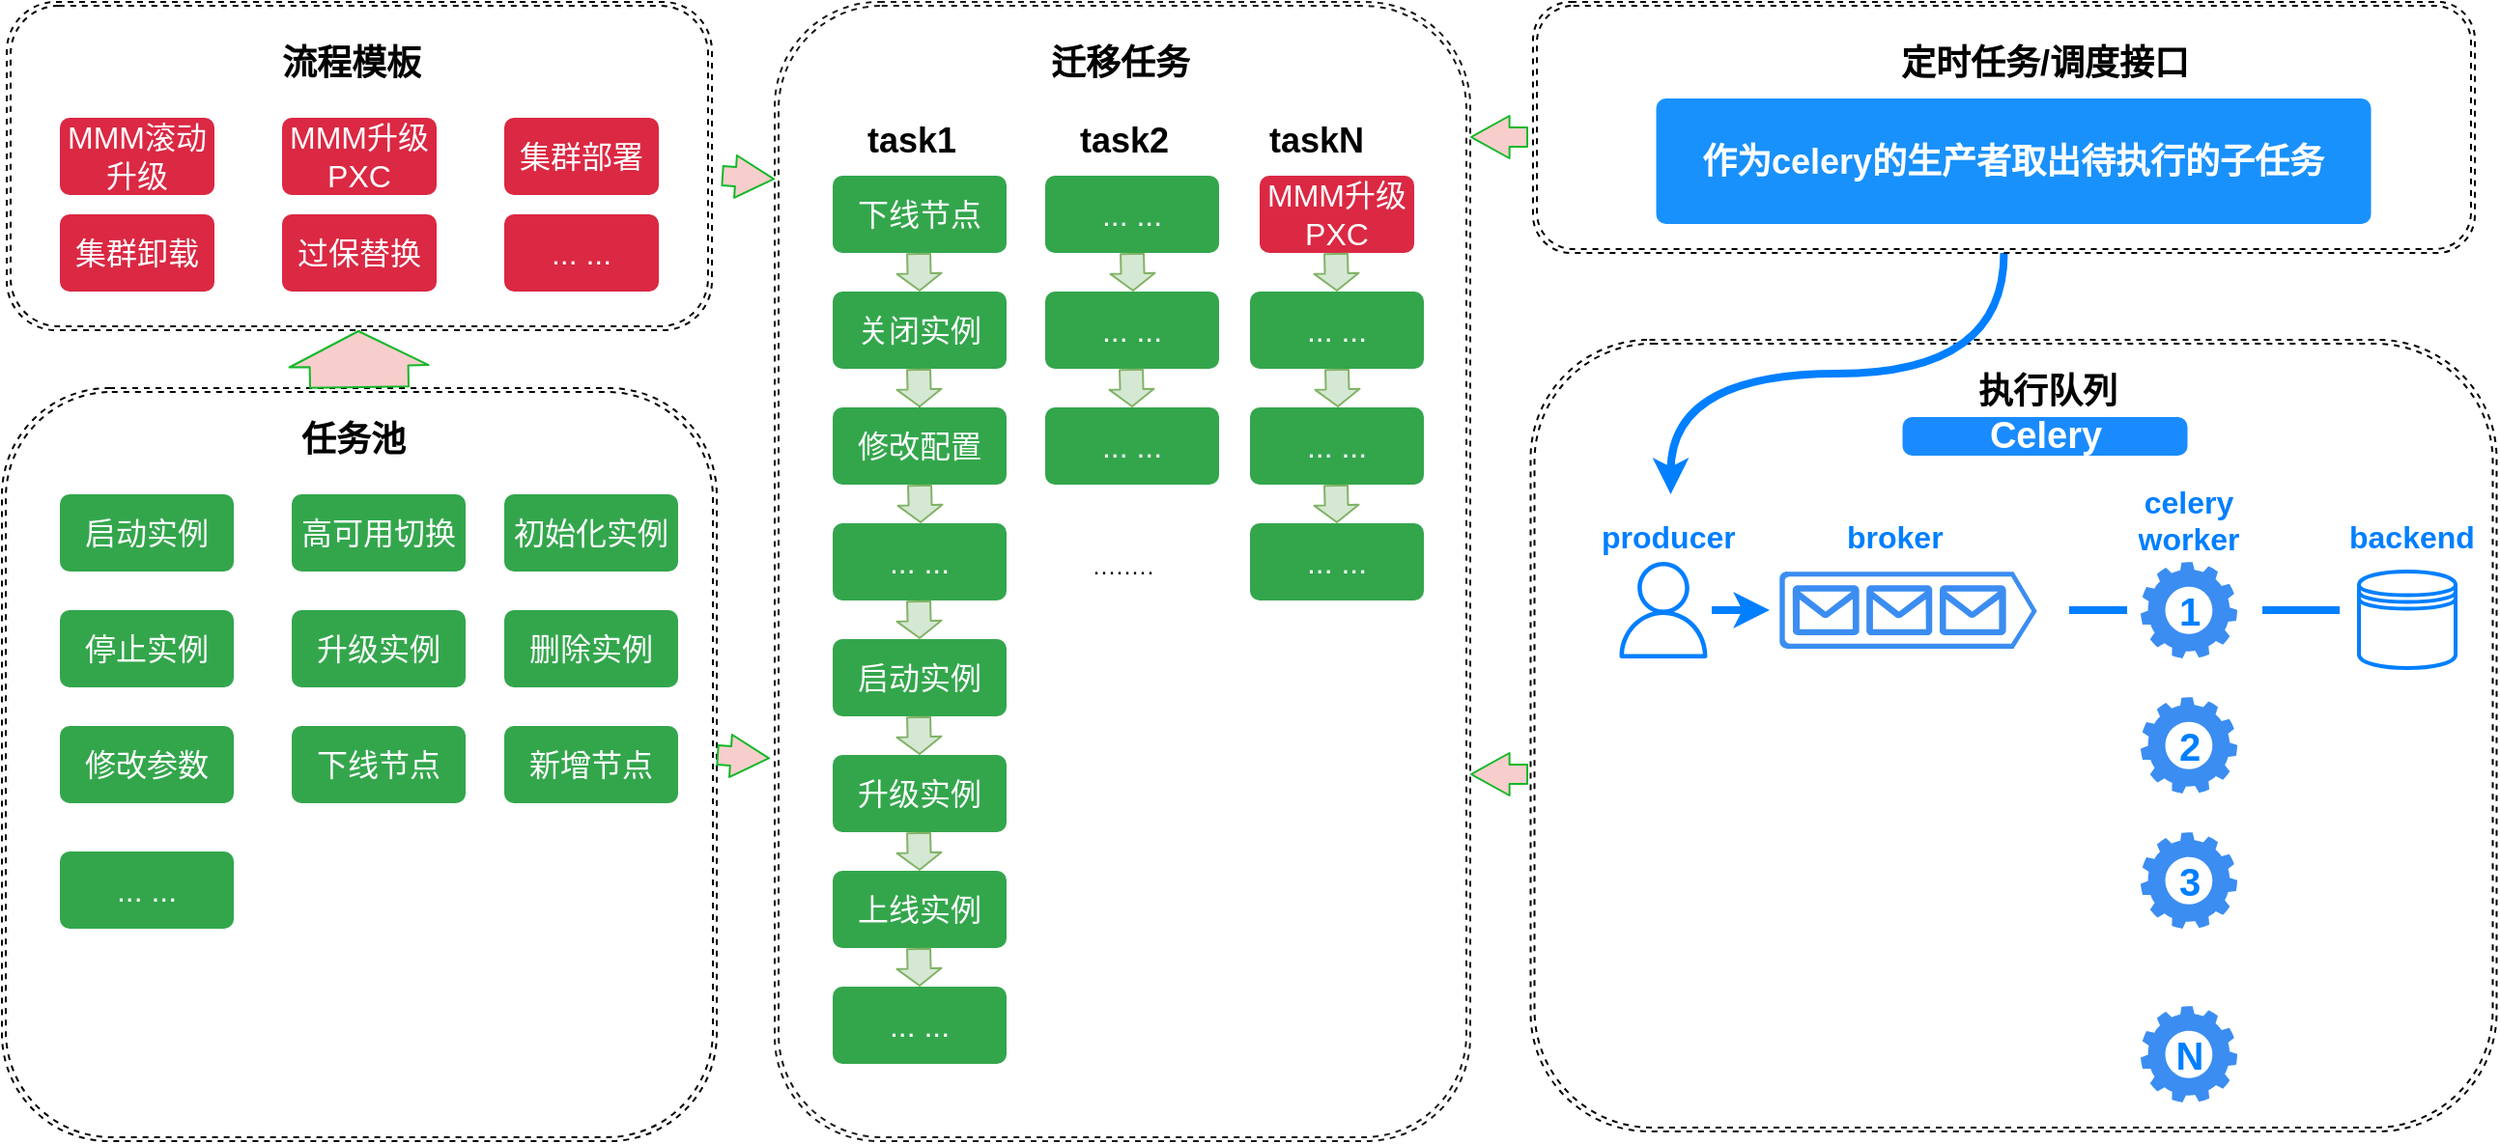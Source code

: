 <mxfile version="13.8.6" type="github">
  <diagram id="C5RBs43oDa-KdzZeNtuy" name="Page-1">
    <mxGraphModel dx="2521" dy="989" grid="1" gridSize="10" guides="1" tooltips="1" connect="1" arrows="1" fold="1" page="1" pageScale="1" pageWidth="827" pageHeight="1169" math="0" shadow="0">
      <root>
        <mxCell id="WIyWlLk6GJQsqaUBKTNV-0" />
        <mxCell id="WIyWlLk6GJQsqaUBKTNV-1" parent="WIyWlLk6GJQsqaUBKTNV-0" />
        <mxCell id="GmQBzEkVq1WQQFQzBYw1-115" value="" style="shape=ext;double=1;rounded=1;whiteSpace=wrap;html=1;dashed=1;" parent="WIyWlLk6GJQsqaUBKTNV-1" vertex="1">
          <mxGeometry x="521.25" y="175" width="500" height="410" as="geometry" />
        </mxCell>
        <mxCell id="GmQBzEkVq1WQQFQzBYw1-69" value="········" style="shape=ext;double=1;rounded=1;html=1;dashed=1;strokeWidth=1;gradientColor=#FFFFFF;opacity=90;labelBackgroundColor=none;labelBorderColor=none;" parent="WIyWlLk6GJQsqaUBKTNV-1" vertex="1">
          <mxGeometry x="130" width="360" height="590" as="geometry" />
        </mxCell>
        <mxCell id="GmQBzEkVq1WQQFQzBYw1-108" value="" style="edgeStyle=orthogonalEdgeStyle;rounded=1;orthogonalLoop=1;jettySize=auto;html=1;strokeColor=#11B827;" parent="WIyWlLk6GJQsqaUBKTNV-1" source="GmQBzEkVq1WQQFQzBYw1-6" target="GmQBzEkVq1WQQFQzBYw1-91" edge="1">
          <mxGeometry relative="1" as="geometry" />
        </mxCell>
        <mxCell id="GmQBzEkVq1WQQFQzBYw1-109" value="" style="edgeStyle=orthogonalEdgeStyle;rounded=1;orthogonalLoop=1;jettySize=auto;html=1;strokeColor=#11B827;" parent="WIyWlLk6GJQsqaUBKTNV-1" source="GmQBzEkVq1WQQFQzBYw1-6" target="GmQBzEkVq1WQQFQzBYw1-91" edge="1">
          <mxGeometry relative="1" as="geometry" />
        </mxCell>
        <mxCell id="GmQBzEkVq1WQQFQzBYw1-6" value="" style="shape=ext;double=1;rounded=1;whiteSpace=wrap;html=1;dashed=1;" parent="WIyWlLk6GJQsqaUBKTNV-1" vertex="1">
          <mxGeometry x="-270" y="200" width="370" height="390" as="geometry" />
        </mxCell>
        <mxCell id="GmQBzEkVq1WQQFQzBYw1-5" value="&lt;h1&gt;&lt;span&gt;&lt;font style=&quot;font-size: 18px&quot;&gt;任务池&lt;/font&gt;&lt;/span&gt;&lt;br&gt;&lt;/h1&gt;" style="text;html=1;strokeColor=none;fillColor=none;spacing=5;spacingTop=-20;whiteSpace=wrap;overflow=hidden;rounded=0;" parent="WIyWlLk6GJQsqaUBKTNV-1" vertex="1">
          <mxGeometry x="-120" y="205" width="70" height="40" as="geometry" />
        </mxCell>
        <mxCell id="GmQBzEkVq1WQQFQzBYw1-9" value="启动实例" style="html=1;shadow=0;dashed=0;shape=mxgraph.bootstrap.rrect;rSize=5;strokeColor=none;strokeWidth=1;fillColor=#33A64C;fontColor=#FFFFFF;whiteSpace=wrap;align=center;verticalAlign=middle;spacingLeft=0;fontStyle=0;fontSize=16;spacing=5;" parent="WIyWlLk6GJQsqaUBKTNV-1" vertex="1">
          <mxGeometry x="-240" y="255" width="90" height="40" as="geometry" />
        </mxCell>
        <mxCell id="GmQBzEkVq1WQQFQzBYw1-10" value="停止实例" style="html=1;shadow=0;dashed=0;shape=mxgraph.bootstrap.rrect;rSize=5;strokeColor=none;strokeWidth=1;fillColor=#33A64C;fontColor=#FFFFFF;whiteSpace=wrap;align=center;verticalAlign=middle;spacingLeft=0;fontStyle=0;fontSize=16;spacing=5;" parent="WIyWlLk6GJQsqaUBKTNV-1" vertex="1">
          <mxGeometry x="-240" y="315" width="90" height="40" as="geometry" />
        </mxCell>
        <mxCell id="GmQBzEkVq1WQQFQzBYw1-11" value="修改参数" style="html=1;shadow=0;dashed=0;shape=mxgraph.bootstrap.rrect;rSize=5;strokeColor=none;strokeWidth=1;fillColor=#33A64C;fontColor=#FFFFFF;whiteSpace=wrap;align=center;verticalAlign=middle;spacingLeft=0;fontStyle=0;fontSize=16;spacing=5;" parent="WIyWlLk6GJQsqaUBKTNV-1" vertex="1">
          <mxGeometry x="-240" y="375" width="90" height="40" as="geometry" />
        </mxCell>
        <mxCell id="GmQBzEkVq1WQQFQzBYw1-12" value="高可用切换" style="html=1;shadow=0;dashed=0;shape=mxgraph.bootstrap.rrect;rSize=5;strokeColor=none;strokeWidth=1;fillColor=#33A64C;fontColor=#FFFFFF;whiteSpace=wrap;align=center;verticalAlign=middle;spacingLeft=0;fontStyle=0;fontSize=16;spacing=5;" parent="WIyWlLk6GJQsqaUBKTNV-1" vertex="1">
          <mxGeometry x="-120" y="255" width="90" height="40" as="geometry" />
        </mxCell>
        <mxCell id="GmQBzEkVq1WQQFQzBYw1-13" value="升级实例" style="html=1;shadow=0;dashed=0;shape=mxgraph.bootstrap.rrect;rSize=5;strokeColor=none;strokeWidth=1;fillColor=#33A64C;fontColor=#FFFFFF;whiteSpace=wrap;align=center;verticalAlign=middle;spacingLeft=0;fontStyle=0;fontSize=16;spacing=5;" parent="WIyWlLk6GJQsqaUBKTNV-1" vertex="1">
          <mxGeometry x="-120" y="315" width="90" height="40" as="geometry" />
        </mxCell>
        <mxCell id="GmQBzEkVq1WQQFQzBYw1-14" value="下线节点" style="html=1;shadow=0;dashed=0;shape=mxgraph.bootstrap.rrect;rSize=5;strokeColor=none;strokeWidth=1;fillColor=#33A64C;fontColor=#FFFFFF;whiteSpace=wrap;align=center;verticalAlign=middle;spacingLeft=0;fontStyle=0;fontSize=16;spacing=5;" parent="WIyWlLk6GJQsqaUBKTNV-1" vertex="1">
          <mxGeometry x="-120" y="375" width="90" height="40" as="geometry" />
        </mxCell>
        <mxCell id="GmQBzEkVq1WQQFQzBYw1-15" value="初始化实例" style="html=1;shadow=0;dashed=0;shape=mxgraph.bootstrap.rrect;rSize=5;strokeColor=none;strokeWidth=1;fillColor=#33A64C;fontColor=#FFFFFF;whiteSpace=wrap;align=center;verticalAlign=middle;spacingLeft=0;fontStyle=0;fontSize=16;spacing=5;" parent="WIyWlLk6GJQsqaUBKTNV-1" vertex="1">
          <mxGeometry x="-10" y="255" width="90" height="40" as="geometry" />
        </mxCell>
        <mxCell id="GmQBzEkVq1WQQFQzBYw1-16" value="删除实例" style="html=1;shadow=0;dashed=0;shape=mxgraph.bootstrap.rrect;rSize=5;strokeColor=none;strokeWidth=1;fillColor=#33A64C;fontColor=#FFFFFF;whiteSpace=wrap;align=center;verticalAlign=middle;spacingLeft=0;fontStyle=0;fontSize=16;spacing=5;" parent="WIyWlLk6GJQsqaUBKTNV-1" vertex="1">
          <mxGeometry x="-10" y="315" width="90" height="40" as="geometry" />
        </mxCell>
        <mxCell id="GmQBzEkVq1WQQFQzBYw1-17" value="新增节点" style="html=1;shadow=0;dashed=0;shape=mxgraph.bootstrap.rrect;rSize=5;strokeColor=none;strokeWidth=1;fillColor=#33A64C;fontColor=#FFFFFF;whiteSpace=wrap;align=center;verticalAlign=middle;spacingLeft=0;fontStyle=0;fontSize=16;spacing=5;" parent="WIyWlLk6GJQsqaUBKTNV-1" vertex="1">
          <mxGeometry x="-10" y="375" width="90" height="40" as="geometry" />
        </mxCell>
        <mxCell id="GmQBzEkVq1WQQFQzBYw1-32" value="&lt;h1&gt;&lt;span style=&quot;font-size: 18px&quot;&gt;迁移任务&lt;/span&gt;&lt;/h1&gt;" style="text;html=1;strokeColor=none;fillColor=none;spacing=5;spacingTop=-20;whiteSpace=wrap;overflow=hidden;rounded=0;" parent="WIyWlLk6GJQsqaUBKTNV-1" vertex="1">
          <mxGeometry x="267.5" y="10" width="85" height="40" as="geometry" />
        </mxCell>
        <mxCell id="GmQBzEkVq1WQQFQzBYw1-51" value="下线节点" style="html=1;shadow=0;dashed=0;shape=mxgraph.bootstrap.rrect;rSize=5;strokeColor=none;strokeWidth=1;fillColor=#33A64C;fontColor=#FFFFFF;whiteSpace=wrap;align=center;verticalAlign=middle;spacingLeft=0;fontStyle=0;fontSize=16;spacing=5;" parent="WIyWlLk6GJQsqaUBKTNV-1" vertex="1">
          <mxGeometry x="160" y="90" width="90" height="40" as="geometry" />
        </mxCell>
        <mxCell id="GmQBzEkVq1WQQFQzBYw1-53" value="关闭实例" style="html=1;shadow=0;dashed=0;shape=mxgraph.bootstrap.rrect;rSize=5;strokeColor=none;strokeWidth=1;fillColor=#33A64C;fontColor=#FFFFFF;whiteSpace=wrap;align=center;verticalAlign=middle;spacingLeft=0;fontStyle=0;fontSize=16;spacing=5;" parent="WIyWlLk6GJQsqaUBKTNV-1" vertex="1">
          <mxGeometry x="160" y="150" width="90" height="40" as="geometry" />
        </mxCell>
        <mxCell id="GmQBzEkVq1WQQFQzBYw1-54" value="上线实例" style="html=1;shadow=0;dashed=0;shape=mxgraph.bootstrap.rrect;rSize=5;strokeColor=none;strokeWidth=1;fillColor=#33A64C;fontColor=#FFFFFF;whiteSpace=wrap;align=center;verticalAlign=middle;spacingLeft=0;fontStyle=0;fontSize=16;spacing=5;" parent="WIyWlLk6GJQsqaUBKTNV-1" vertex="1">
          <mxGeometry x="160" y="450" width="90" height="40" as="geometry" />
        </mxCell>
        <mxCell id="GmQBzEkVq1WQQFQzBYw1-55" value="启动实例" style="html=1;shadow=0;dashed=0;shape=mxgraph.bootstrap.rrect;rSize=5;strokeColor=none;strokeWidth=1;fillColor=#33A64C;fontColor=#FFFFFF;whiteSpace=wrap;align=center;verticalAlign=middle;spacingLeft=0;fontStyle=0;fontSize=16;spacing=5;" parent="WIyWlLk6GJQsqaUBKTNV-1" vertex="1">
          <mxGeometry x="160" y="330" width="90" height="40" as="geometry" />
        </mxCell>
        <mxCell id="GmQBzEkVq1WQQFQzBYw1-67" value="" style="edgeStyle=orthogonalEdgeStyle;rounded=0;orthogonalLoop=1;jettySize=auto;html=1;" parent="WIyWlLk6GJQsqaUBKTNV-1" source="GmQBzEkVq1WQQFQzBYw1-56" target="GmQBzEkVq1WQQFQzBYw1-53" edge="1">
          <mxGeometry relative="1" as="geometry" />
        </mxCell>
        <mxCell id="GmQBzEkVq1WQQFQzBYw1-56" value="修改配置" style="html=1;shadow=0;dashed=0;shape=mxgraph.bootstrap.rrect;rSize=5;strokeColor=none;strokeWidth=1;fillColor=#33A64C;fontColor=#FFFFFF;whiteSpace=wrap;align=center;verticalAlign=middle;spacingLeft=0;fontStyle=0;fontSize=16;spacing=5;" parent="WIyWlLk6GJQsqaUBKTNV-1" vertex="1">
          <mxGeometry x="160" y="210" width="90" height="40" as="geometry" />
        </mxCell>
        <mxCell id="GmQBzEkVq1WQQFQzBYw1-57" value="... ..." style="html=1;shadow=0;dashed=0;shape=mxgraph.bootstrap.rrect;rSize=5;strokeColor=none;strokeWidth=1;fillColor=#33A64C;fontColor=#FFFFFF;whiteSpace=wrap;align=center;verticalAlign=middle;spacingLeft=0;fontStyle=0;fontSize=16;spacing=5;" parent="WIyWlLk6GJQsqaUBKTNV-1" vertex="1">
          <mxGeometry x="160" y="270" width="90" height="40" as="geometry" />
        </mxCell>
        <mxCell id="GmQBzEkVq1WQQFQzBYw1-58" value="升级实例" style="html=1;shadow=0;dashed=0;shape=mxgraph.bootstrap.rrect;rSize=5;strokeColor=none;strokeWidth=1;fillColor=#33A64C;fontColor=#FFFFFF;whiteSpace=wrap;align=center;verticalAlign=middle;spacingLeft=0;fontStyle=0;fontSize=16;spacing=5;" parent="WIyWlLk6GJQsqaUBKTNV-1" vertex="1">
          <mxGeometry x="160" y="390" width="90" height="40" as="geometry" />
        </mxCell>
        <mxCell id="GmQBzEkVq1WQQFQzBYw1-59" value="" style="shape=flexArrow;endArrow=classic;html=1;fillColor=#d5e8d4;strokeColor=#82b366;width=12;endSize=2.62;endWidth=10;" parent="WIyWlLk6GJQsqaUBKTNV-1" edge="1">
          <mxGeometry width="50" height="50" relative="1" as="geometry">
            <mxPoint x="204.5" y="130" as="sourcePoint" />
            <mxPoint x="205" y="150" as="targetPoint" />
          </mxGeometry>
        </mxCell>
        <mxCell id="GmQBzEkVq1WQQFQzBYw1-61" value="" style="shape=flexArrow;endArrow=classic;html=1;fillColor=#d5e8d4;strokeColor=#82b366;width=12;endSize=2.62;endWidth=10;" parent="WIyWlLk6GJQsqaUBKTNV-1" edge="1">
          <mxGeometry width="50" height="50" relative="1" as="geometry">
            <mxPoint x="204.5" y="490" as="sourcePoint" />
            <mxPoint x="205" y="510" as="targetPoint" />
          </mxGeometry>
        </mxCell>
        <mxCell id="GmQBzEkVq1WQQFQzBYw1-62" value="" style="shape=flexArrow;endArrow=classic;html=1;fillColor=#d5e8d4;strokeColor=#82b366;width=12;endSize=2.62;endWidth=10;" parent="WIyWlLk6GJQsqaUBKTNV-1" edge="1">
          <mxGeometry width="50" height="50" relative="1" as="geometry">
            <mxPoint x="204.5" y="430" as="sourcePoint" />
            <mxPoint x="205" y="450" as="targetPoint" />
          </mxGeometry>
        </mxCell>
        <mxCell id="GmQBzEkVq1WQQFQzBYw1-63" value="" style="shape=flexArrow;endArrow=classic;html=1;fillColor=#d5e8d4;strokeColor=#82b366;width=12;endSize=2.62;endWidth=10;" parent="WIyWlLk6GJQsqaUBKTNV-1" edge="1">
          <mxGeometry width="50" height="50" relative="1" as="geometry">
            <mxPoint x="204.5" y="370" as="sourcePoint" />
            <mxPoint x="205" y="390" as="targetPoint" />
          </mxGeometry>
        </mxCell>
        <mxCell id="GmQBzEkVq1WQQFQzBYw1-64" value="" style="shape=flexArrow;endArrow=classic;html=1;fillColor=#d5e8d4;strokeColor=#82b366;width=12;endSize=2.62;endWidth=10;" parent="WIyWlLk6GJQsqaUBKTNV-1" edge="1">
          <mxGeometry width="50" height="50" relative="1" as="geometry">
            <mxPoint x="204.5" y="310" as="sourcePoint" />
            <mxPoint x="205" y="330" as="targetPoint" />
          </mxGeometry>
        </mxCell>
        <mxCell id="GmQBzEkVq1WQQFQzBYw1-65" value="" style="shape=flexArrow;endArrow=classic;html=1;fillColor=#d5e8d4;strokeColor=#82b366;width=12;endSize=2.62;endWidth=10;" parent="WIyWlLk6GJQsqaUBKTNV-1" edge="1">
          <mxGeometry width="50" height="50" relative="1" as="geometry">
            <mxPoint x="205" y="250" as="sourcePoint" />
            <mxPoint x="205.5" y="270" as="targetPoint" />
          </mxGeometry>
        </mxCell>
        <mxCell id="GmQBzEkVq1WQQFQzBYw1-66" value="" style="shape=flexArrow;endArrow=classic;html=1;fillColor=#d5e8d4;strokeColor=#82b366;width=12;endSize=2.62;endWidth=10;" parent="WIyWlLk6GJQsqaUBKTNV-1" edge="1">
          <mxGeometry width="50" height="50" relative="1" as="geometry">
            <mxPoint x="204.5" y="190" as="sourcePoint" />
            <mxPoint x="205" y="210" as="targetPoint" />
          </mxGeometry>
        </mxCell>
        <mxCell id="GmQBzEkVq1WQQFQzBYw1-68" value="... ..." style="html=1;shadow=0;dashed=0;shape=mxgraph.bootstrap.rrect;rSize=5;strokeColor=none;strokeWidth=1;fillColor=#33A64C;fontColor=#FFFFFF;whiteSpace=wrap;align=center;verticalAlign=middle;spacingLeft=0;fontStyle=0;fontSize=16;spacing=5;" parent="WIyWlLk6GJQsqaUBKTNV-1" vertex="1">
          <mxGeometry x="160" y="510" width="90" height="40" as="geometry" />
        </mxCell>
        <mxCell id="GmQBzEkVq1WQQFQzBYw1-73" value="&lt;h1&gt;&lt;span style=&quot;font-size: 18px&quot;&gt;task1&lt;/span&gt;&lt;/h1&gt;" style="text;html=1;strokeColor=none;fillColor=none;spacing=5;spacingTop=-20;whiteSpace=wrap;overflow=hidden;rounded=0;" parent="WIyWlLk6GJQsqaUBKTNV-1" vertex="1">
          <mxGeometry x="172.5" y="50" width="65" height="40" as="geometry" />
        </mxCell>
        <mxCell id="GmQBzEkVq1WQQFQzBYw1-74" value="... ..." style="html=1;shadow=0;dashed=0;shape=mxgraph.bootstrap.rrect;rSize=5;strokeColor=none;strokeWidth=1;fillColor=#33A64C;fontColor=#FFFFFF;whiteSpace=wrap;align=center;verticalAlign=middle;spacingLeft=0;fontStyle=0;fontSize=16;spacing=5;" parent="WIyWlLk6GJQsqaUBKTNV-1" vertex="1">
          <mxGeometry x="270" y="150" width="90" height="40" as="geometry" />
        </mxCell>
        <mxCell id="GmQBzEkVq1WQQFQzBYw1-75" value="" style="shape=flexArrow;endArrow=classic;html=1;fillColor=#d5e8d4;strokeColor=#82b366;width=12;endSize=2.62;endWidth=10;" parent="WIyWlLk6GJQsqaUBKTNV-1" edge="1">
          <mxGeometry width="50" height="50" relative="1" as="geometry">
            <mxPoint x="314.5" y="190" as="sourcePoint" />
            <mxPoint x="315" y="210" as="targetPoint" />
          </mxGeometry>
        </mxCell>
        <mxCell id="GmQBzEkVq1WQQFQzBYw1-76" value="" style="shape=flexArrow;endArrow=classic;html=1;fillColor=#d5e8d4;strokeColor=#82b366;width=12;endSize=2.62;endWidth=10;" parent="WIyWlLk6GJQsqaUBKTNV-1" edge="1">
          <mxGeometry width="50" height="50" relative="1" as="geometry">
            <mxPoint x="315" y="130" as="sourcePoint" />
            <mxPoint x="315.5" y="150" as="targetPoint" />
          </mxGeometry>
        </mxCell>
        <mxCell id="GmQBzEkVq1WQQFQzBYw1-77" value="... ..." style="html=1;shadow=0;dashed=0;shape=mxgraph.bootstrap.rrect;rSize=5;strokeColor=none;strokeWidth=1;fillColor=#33A64C;fontColor=#FFFFFF;whiteSpace=wrap;align=center;verticalAlign=middle;spacingLeft=0;fontStyle=0;fontSize=16;spacing=5;" parent="WIyWlLk6GJQsqaUBKTNV-1" vertex="1">
          <mxGeometry x="270" y="90" width="90" height="40" as="geometry" />
        </mxCell>
        <mxCell id="GmQBzEkVq1WQQFQzBYw1-78" value="... ..." style="html=1;shadow=0;dashed=0;shape=mxgraph.bootstrap.rrect;rSize=5;strokeColor=none;strokeWidth=1;fillColor=#33A64C;fontColor=#FFFFFF;whiteSpace=wrap;align=center;verticalAlign=middle;spacingLeft=0;fontStyle=0;fontSize=16;spacing=5;" parent="WIyWlLk6GJQsqaUBKTNV-1" vertex="1">
          <mxGeometry x="270" y="210" width="90" height="40" as="geometry" />
        </mxCell>
        <mxCell id="GmQBzEkVq1WQQFQzBYw1-79" value="&lt;h1&gt;&lt;span style=&quot;font-size: 18px&quot;&gt;task2&lt;/span&gt;&lt;/h1&gt;" style="text;html=1;strokeColor=none;fillColor=none;spacing=5;spacingTop=-20;whiteSpace=wrap;overflow=hidden;rounded=0;" parent="WIyWlLk6GJQsqaUBKTNV-1" vertex="1">
          <mxGeometry x="282.5" y="50" width="65" height="40" as="geometry" />
        </mxCell>
        <mxCell id="GmQBzEkVq1WQQFQzBYw1-81" value="" style="shape=ext;double=1;rounded=1;whiteSpace=wrap;html=1;dashed=1;" parent="WIyWlLk6GJQsqaUBKTNV-1" vertex="1">
          <mxGeometry x="-267.5" width="365" height="170" as="geometry" />
        </mxCell>
        <mxCell id="GmQBzEkVq1WQQFQzBYw1-87" value="MMM滚动升级" style="html=1;shadow=0;dashed=0;shape=mxgraph.bootstrap.rrect;rSize=5;strokeColor=none;strokeWidth=1;fillColor=#DB2843;fontColor=#FFFFFF;whiteSpace=wrap;align=center;verticalAlign=middle;spacingLeft=0;fontStyle=0;fontSize=16;spacing=5;" parent="WIyWlLk6GJQsqaUBKTNV-1" vertex="1">
          <mxGeometry x="-240" y="60" width="80" height="40" as="geometry" />
        </mxCell>
        <mxCell id="GmQBzEkVq1WQQFQzBYw1-88" value="MMM升级PXC" style="html=1;shadow=0;dashed=0;shape=mxgraph.bootstrap.rrect;rSize=5;strokeColor=none;strokeWidth=1;fillColor=#DB2843;fontColor=#FFFFFF;whiteSpace=wrap;align=center;verticalAlign=middle;spacingLeft=0;fontStyle=0;fontSize=16;spacing=5;" parent="WIyWlLk6GJQsqaUBKTNV-1" vertex="1">
          <mxGeometry x="-125" y="60" width="80" height="40" as="geometry" />
        </mxCell>
        <mxCell id="GmQBzEkVq1WQQFQzBYw1-89" value="集群部署" style="html=1;shadow=0;dashed=0;shape=mxgraph.bootstrap.rrect;rSize=5;strokeColor=none;strokeWidth=1;fillColor=#DB2843;fontColor=#FFFFFF;whiteSpace=wrap;align=center;verticalAlign=middle;spacingLeft=0;fontStyle=0;fontSize=16;spacing=5;" parent="WIyWlLk6GJQsqaUBKTNV-1" vertex="1">
          <mxGeometry x="-10" y="60" width="80" height="40" as="geometry" />
        </mxCell>
        <mxCell id="GmQBzEkVq1WQQFQzBYw1-90" value="集群卸载" style="html=1;shadow=0;dashed=0;shape=mxgraph.bootstrap.rrect;rSize=5;strokeColor=none;strokeWidth=1;fillColor=#DB2843;fontColor=#FFFFFF;whiteSpace=wrap;align=center;verticalAlign=middle;spacingLeft=0;fontStyle=0;fontSize=16;spacing=5;" parent="WIyWlLk6GJQsqaUBKTNV-1" vertex="1">
          <mxGeometry x="-240" y="110" width="80" height="40" as="geometry" />
        </mxCell>
        <mxCell id="GmQBzEkVq1WQQFQzBYw1-91" value="过保替换" style="html=1;shadow=0;dashed=0;shape=mxgraph.bootstrap.rrect;rSize=5;strokeColor=none;strokeWidth=1;fillColor=#DB2843;fontColor=#FFFFFF;whiteSpace=wrap;align=center;verticalAlign=middle;spacingLeft=0;fontStyle=0;fontSize=16;spacing=5;" parent="WIyWlLk6GJQsqaUBKTNV-1" vertex="1">
          <mxGeometry x="-125" y="110" width="80" height="40" as="geometry" />
        </mxCell>
        <mxCell id="GmQBzEkVq1WQQFQzBYw1-93" value="... ..." style="html=1;shadow=0;dashed=0;shape=mxgraph.bootstrap.rrect;rSize=5;strokeColor=none;strokeWidth=1;fillColor=#DB2843;fontColor=#FFFFFF;whiteSpace=wrap;align=center;verticalAlign=middle;spacingLeft=0;fontStyle=0;fontSize=16;spacing=5;" parent="WIyWlLk6GJQsqaUBKTNV-1" vertex="1">
          <mxGeometry x="-10" y="110" width="80" height="40" as="geometry" />
        </mxCell>
        <mxCell id="GmQBzEkVq1WQQFQzBYw1-96" value="" style="shape=flexArrow;endArrow=classic;html=1;fillColor=#f8cecc;strokeColor=#11B827;entryX=1;entryY=0.816;entryDx=0;entryDy=0;entryPerimeter=0;endWidth=11;endSize=6.27;" parent="WIyWlLk6GJQsqaUBKTNV-1" edge="1">
          <mxGeometry width="50" height="50" relative="1" as="geometry">
            <mxPoint x="520" y="400" as="sourcePoint" />
            <mxPoint x="490" y="400.0" as="targetPoint" />
          </mxGeometry>
        </mxCell>
        <mxCell id="GmQBzEkVq1WQQFQzBYw1-98" value="&lt;h1&gt;&lt;span style=&quot;font-size: 18px&quot;&gt;流程模板&lt;/span&gt;&lt;/h1&gt;" style="text;html=1;strokeColor=none;fillColor=none;spacing=5;spacingTop=-20;whiteSpace=wrap;overflow=hidden;rounded=0;" parent="WIyWlLk6GJQsqaUBKTNV-1" vertex="1">
          <mxGeometry x="-130" y="10" width="80" height="40" as="geometry" />
        </mxCell>
        <mxCell id="GmQBzEkVq1WQQFQzBYw1-99" value="&lt;h1&gt;&lt;span style=&quot;font-size: 18px&quot;&gt;taskN&lt;/span&gt;&lt;/h1&gt;" style="text;html=1;strokeColor=none;fillColor=none;spacing=5;spacingTop=-20;whiteSpace=wrap;overflow=hidden;rounded=0;" parent="WIyWlLk6GJQsqaUBKTNV-1" vertex="1">
          <mxGeometry x="381" y="50" width="65" height="40" as="geometry" />
        </mxCell>
        <mxCell id="GmQBzEkVq1WQQFQzBYw1-100" value="MMM升级PXC" style="html=1;shadow=0;dashed=0;shape=mxgraph.bootstrap.rrect;rSize=5;strokeColor=none;strokeWidth=1;fillColor=#DB2843;fontColor=#FFFFFF;whiteSpace=wrap;align=center;verticalAlign=middle;spacingLeft=0;fontStyle=0;fontSize=16;spacing=5;" parent="WIyWlLk6GJQsqaUBKTNV-1" vertex="1">
          <mxGeometry x="381" y="90" width="80" height="40" as="geometry" />
        </mxCell>
        <mxCell id="GmQBzEkVq1WQQFQzBYw1-101" value="... ..." style="html=1;shadow=0;dashed=0;shape=mxgraph.bootstrap.rrect;rSize=5;strokeColor=none;strokeWidth=1;fillColor=#33A64C;fontColor=#FFFFFF;whiteSpace=wrap;align=center;verticalAlign=middle;spacingLeft=0;fontStyle=0;fontSize=16;spacing=5;" parent="WIyWlLk6GJQsqaUBKTNV-1" vertex="1">
          <mxGeometry x="376" y="210" width="90" height="40" as="geometry" />
        </mxCell>
        <mxCell id="GmQBzEkVq1WQQFQzBYw1-102" value="" style="shape=flexArrow;endArrow=classic;html=1;fillColor=#d5e8d4;strokeColor=#82b366;width=12;endSize=2.62;endWidth=10;" parent="WIyWlLk6GJQsqaUBKTNV-1" edge="1">
          <mxGeometry width="50" height="50" relative="1" as="geometry">
            <mxPoint x="420.5" y="250" as="sourcePoint" />
            <mxPoint x="421" y="270" as="targetPoint" />
          </mxGeometry>
        </mxCell>
        <mxCell id="GmQBzEkVq1WQQFQzBYw1-103" value="" style="shape=flexArrow;endArrow=classic;html=1;fillColor=#d5e8d4;strokeColor=#82b366;width=12;endSize=2.62;endWidth=10;" parent="WIyWlLk6GJQsqaUBKTNV-1" edge="1">
          <mxGeometry width="50" height="50" relative="1" as="geometry">
            <mxPoint x="421" y="190" as="sourcePoint" />
            <mxPoint x="421.5" y="210" as="targetPoint" />
          </mxGeometry>
        </mxCell>
        <mxCell id="GmQBzEkVq1WQQFQzBYw1-104" value="... ..." style="html=1;shadow=0;dashed=0;shape=mxgraph.bootstrap.rrect;rSize=5;strokeColor=none;strokeWidth=1;fillColor=#33A64C;fontColor=#FFFFFF;whiteSpace=wrap;align=center;verticalAlign=middle;spacingLeft=0;fontStyle=0;fontSize=16;spacing=5;" parent="WIyWlLk6GJQsqaUBKTNV-1" vertex="1">
          <mxGeometry x="376" y="150" width="90" height="40" as="geometry" />
        </mxCell>
        <mxCell id="GmQBzEkVq1WQQFQzBYw1-105" value="... ..." style="html=1;shadow=0;dashed=0;shape=mxgraph.bootstrap.rrect;rSize=5;strokeColor=none;strokeWidth=1;fillColor=#33A64C;fontColor=#FFFFFF;whiteSpace=wrap;align=center;verticalAlign=middle;spacingLeft=0;fontStyle=0;fontSize=16;spacing=5;" parent="WIyWlLk6GJQsqaUBKTNV-1" vertex="1">
          <mxGeometry x="376" y="270" width="90" height="40" as="geometry" />
        </mxCell>
        <mxCell id="GmQBzEkVq1WQQFQzBYw1-106" value="" style="shape=flexArrow;endArrow=classic;html=1;fillColor=#d5e8d4;strokeColor=#82b366;width=12;endSize=2.62;endWidth=10;" parent="WIyWlLk6GJQsqaUBKTNV-1" edge="1">
          <mxGeometry width="50" height="50" relative="1" as="geometry">
            <mxPoint x="420.5" y="130" as="sourcePoint" />
            <mxPoint x="421" y="150" as="targetPoint" />
          </mxGeometry>
        </mxCell>
        <mxCell id="GmQBzEkVq1WQQFQzBYw1-107" value="" style="shape=flexArrow;endArrow=classic;html=1;fillColor=#f8cecc;strokeColor=#11B827;width=51;endSize=5.72;" parent="WIyWlLk6GJQsqaUBKTNV-1" edge="1">
          <mxGeometry width="50" height="50" relative="1" as="geometry">
            <mxPoint x="-85" y="200" as="sourcePoint" />
            <mxPoint x="-85.5" y="170" as="targetPoint" />
          </mxGeometry>
        </mxCell>
        <mxCell id="ajD2sKXZ4d3WkDTuDgMa-48" style="edgeStyle=orthogonalEdgeStyle;curved=1;orthogonalLoop=1;jettySize=auto;html=1;exitX=0.5;exitY=1;exitDx=0;exitDy=0;entryX=0.5;entryY=0;entryDx=0;entryDy=0;strokeColor=#007FFF;strokeWidth=4;" edge="1" parent="WIyWlLk6GJQsqaUBKTNV-1" source="GmQBzEkVq1WQQFQzBYw1-110" target="ajD2sKXZ4d3WkDTuDgMa-15">
          <mxGeometry relative="1" as="geometry" />
        </mxCell>
        <mxCell id="GmQBzEkVq1WQQFQzBYw1-110" value="" style="shape=ext;double=1;rounded=1;whiteSpace=wrap;html=1;dashed=1;" parent="WIyWlLk6GJQsqaUBKTNV-1" vertex="1">
          <mxGeometry x="522.5" width="487.5" height="130" as="geometry" />
        </mxCell>
        <mxCell id="GmQBzEkVq1WQQFQzBYw1-111" value="&lt;h1&gt;&lt;span style=&quot;font-size: 18px&quot;&gt;定时任务/调度接口&lt;/span&gt;&lt;/h1&gt;" style="text;html=1;strokeColor=none;fillColor=none;spacing=5;spacingTop=-20;whiteSpace=wrap;overflow=hidden;rounded=0;align=center;" parent="WIyWlLk6GJQsqaUBKTNV-1" vertex="1">
          <mxGeometry x="695" y="10" width="185" height="40" as="geometry" />
        </mxCell>
        <mxCell id="GmQBzEkVq1WQQFQzBYw1-116" value="&lt;h1&gt;&lt;span style=&quot;font-size: 18px&quot;&gt;执行队列&lt;/span&gt;&lt;/h1&gt;" style="text;html=1;strokeColor=none;fillColor=none;spacing=5;spacingTop=-20;whiteSpace=wrap;overflow=hidden;rounded=0;" parent="WIyWlLk6GJQsqaUBKTNV-1" vertex="1">
          <mxGeometry x="747.5" y="180" width="80" height="40" as="geometry" />
        </mxCell>
        <mxCell id="GmQBzEkVq1WQQFQzBYw1-121" value="&lt;h1 style=&quot;font-size: 18px&quot;&gt;&lt;font style=&quot;font-size: 18px&quot;&gt;作为celery的生产者&lt;/font&gt;取出待执行的子任务&lt;/h1&gt;" style="html=1;shadow=0;dashed=0;shape=mxgraph.bootstrap.rrect;rSize=5;strokeColor=none;strokeWidth=1;fillColor=#0085FC;fontColor=#FFFFFF;whiteSpace=wrap;align=center;verticalAlign=middle;spacingLeft=0;fontStyle=0;fontSize=16;spacing=5;opacity=90;" parent="WIyWlLk6GJQsqaUBKTNV-1" vertex="1">
          <mxGeometry x="586.25" y="50" width="370" height="65" as="geometry" />
        </mxCell>
        <mxCell id="GmQBzEkVq1WQQFQzBYw1-123" value="&lt;b&gt;&lt;font style=&quot;font-size: 19px&quot;&gt;Celery&lt;/font&gt;&lt;/b&gt;" style="html=1;shadow=0;dashed=0;shape=mxgraph.bootstrap.rrect;rSize=5;strokeColor=none;strokeWidth=1;fontColor=#ffffff;whiteSpace=wrap;align=center;verticalAlign=middle;spacingLeft=0;fontStyle=0;fontSize=16;spacing=5;opacity=90;fillColor=#007FFF;" parent="WIyWlLk6GJQsqaUBKTNV-1" vertex="1">
          <mxGeometry x="713.75" y="215" width="147.5" height="20" as="geometry" />
        </mxCell>
        <mxCell id="ajD2sKXZ4d3WkDTuDgMa-5" value="" style="html=1;aspect=fixed;strokeColor=none;shadow=0;align=center;verticalAlign=top;fillColor=#3B8DF1;shape=mxgraph.gcp2.gear" vertex="1" parent="WIyWlLk6GJQsqaUBKTNV-1">
          <mxGeometry x="837" y="360" width="50" height="50" as="geometry" />
        </mxCell>
        <mxCell id="ajD2sKXZ4d3WkDTuDgMa-6" value="" style="shape=datastore;whiteSpace=wrap;html=1;strokeColor=#007FFF;fillColor=#FFFFFF;strokeWidth=2;" vertex="1" parent="WIyWlLk6GJQsqaUBKTNV-1">
          <mxGeometry x="950" y="295" width="50" height="50" as="geometry" />
        </mxCell>
        <mxCell id="ajD2sKXZ4d3WkDTuDgMa-8" value="" style="outlineConnect=0;fontColor=#232F3E;gradientColor=none;dashed=0;verticalLabelPosition=bottom;verticalAlign=top;align=center;html=1;fontSize=12;fontStyle=0;aspect=fixed;pointerEvents=1;shape=mxgraph.aws4.user;fillColor=#007FFF;strokeWidth=5;" vertex="1" parent="WIyWlLk6GJQsqaUBKTNV-1">
          <mxGeometry x="565" y="290" width="50" height="50" as="geometry" />
        </mxCell>
        <mxCell id="ajD2sKXZ4d3WkDTuDgMa-9" value="" style="aspect=fixed;pointerEvents=1;shadow=0;dashed=0;html=1;strokeColor=none;labelPosition=center;verticalLabelPosition=bottom;verticalAlign=top;align=center;shape=mxgraph.azure.queue_generic;fillColor=#3B8DF1;" vertex="1" parent="WIyWlLk6GJQsqaUBKTNV-1">
          <mxGeometry x="650" y="295" width="133.33" height="40" as="geometry" />
        </mxCell>
        <mxCell id="ajD2sKXZ4d3WkDTuDgMa-15" value="&lt;h1&gt;&lt;font style=&quot;font-size: 16px&quot; color=&quot;#007fff&quot;&gt;producer&lt;/font&gt;&lt;br&gt;&lt;/h1&gt;" style="text;html=1;strokeColor=none;fillColor=none;spacing=5;spacingTop=-20;whiteSpace=wrap;overflow=hidden;rounded=0;" vertex="1" parent="WIyWlLk6GJQsqaUBKTNV-1">
          <mxGeometry x="552.5" y="255" width="82.5" height="35" as="geometry" />
        </mxCell>
        <mxCell id="ajD2sKXZ4d3WkDTuDgMa-17" value="&lt;h1 style=&quot;text-align: center&quot;&gt;&lt;font style=&quot;font-size: 16px&quot; color=&quot;#007fff&quot;&gt;broker&lt;/font&gt;&lt;br&gt;&lt;/h1&gt;" style="text;html=1;strokeColor=none;fillColor=none;spacing=5;spacingTop=-20;whiteSpace=wrap;overflow=hidden;rounded=0;" vertex="1" parent="WIyWlLk6GJQsqaUBKTNV-1">
          <mxGeometry x="680" y="255" width="81.25" height="30" as="geometry" />
        </mxCell>
        <mxCell id="ajD2sKXZ4d3WkDTuDgMa-19" value="&lt;b&gt;&lt;span style=&quot;font-size: 16px ; color: rgb(0 , 127 , 255)&quot;&gt;celery&lt;/span&gt;&lt;br&gt;&lt;/b&gt;&lt;div&gt;&lt;font style=&quot;font-size: 16px&quot; color=&quot;#007fff&quot;&gt;&lt;b&gt;worker&lt;/b&gt;&lt;/font&gt;&lt;/div&gt;" style="text;html=1;strokeColor=none;fillColor=none;spacing=5;spacingTop=-20;whiteSpace=wrap;overflow=hidden;rounded=0;align=center;" vertex="1" parent="WIyWlLk6GJQsqaUBKTNV-1">
          <mxGeometry x="817" y="260" width="90" height="25" as="geometry" />
        </mxCell>
        <mxCell id="ajD2sKXZ4d3WkDTuDgMa-20" value="&lt;h1&gt;&lt;font style=&quot;font-size: 16px&quot; color=&quot;#007fff&quot;&gt;backend&lt;/font&gt;&lt;br&gt;&lt;/h1&gt;" style="text;html=1;strokeColor=none;fillColor=none;spacing=5;spacingTop=-20;whiteSpace=wrap;overflow=hidden;rounded=0;" vertex="1" parent="WIyWlLk6GJQsqaUBKTNV-1">
          <mxGeometry x="940" y="255" width="81.25" height="30" as="geometry" />
        </mxCell>
        <mxCell id="ajD2sKXZ4d3WkDTuDgMa-22" value="" style="endArrow=classic;html=1;strokeColor=#007FFF;strokeWidth=4;" edge="1" parent="WIyWlLk6GJQsqaUBKTNV-1">
          <mxGeometry width="50" height="50" relative="1" as="geometry">
            <mxPoint x="615" y="315" as="sourcePoint" />
            <mxPoint x="645" y="315" as="targetPoint" />
            <Array as="points" />
          </mxGeometry>
        </mxCell>
        <mxCell id="ajD2sKXZ4d3WkDTuDgMa-26" value="" style="shape=image;html=1;verticalAlign=top;verticalLabelPosition=bottom;labelBackgroundColor=#007FFF;imageAspect=0;aspect=fixed;image=https://cdn2.iconfinder.com/data/icons/font-awesome/1792/ellipsis-v-128.png;strokeColor=#007FFF;strokeWidth=1;fillColor=#007FFF;" vertex="1" parent="WIyWlLk6GJQsqaUBKTNV-1">
          <mxGeometry x="847" y="490" width="30" height="30" as="geometry" />
        </mxCell>
        <mxCell id="ajD2sKXZ4d3WkDTuDgMa-27" value="" style="endArrow=none;html=1;strokeColor=#007FFF;strokeWidth=4;" edge="1" parent="WIyWlLk6GJQsqaUBKTNV-1">
          <mxGeometry width="50" height="50" relative="1" as="geometry">
            <mxPoint x="800" y="315" as="sourcePoint" />
            <mxPoint x="830" y="315" as="targetPoint" />
          </mxGeometry>
        </mxCell>
        <mxCell id="ajD2sKXZ4d3WkDTuDgMa-32" value="" style="endArrow=none;html=1;strokeColor=#007FFF;strokeWidth=4;" edge="1" parent="WIyWlLk6GJQsqaUBKTNV-1">
          <mxGeometry width="50" height="50" relative="1" as="geometry">
            <mxPoint x="900" y="315" as="sourcePoint" />
            <mxPoint x="940" y="315" as="targetPoint" />
          </mxGeometry>
        </mxCell>
        <mxCell id="ajD2sKXZ4d3WkDTuDgMa-37" value="&lt;font color=&quot;#007fff&quot; size=&quot;1&quot;&gt;&lt;b style=&quot;font-size: 20px&quot;&gt;2&lt;/b&gt;&lt;/font&gt;" style="text;html=1;align=center;verticalAlign=middle;resizable=0;points=[];autosize=1;" vertex="1" parent="WIyWlLk6GJQsqaUBKTNV-1">
          <mxGeometry x="847" y="375" width="30" height="20" as="geometry" />
        </mxCell>
        <mxCell id="ajD2sKXZ4d3WkDTuDgMa-38" value="" style="html=1;aspect=fixed;strokeColor=none;shadow=0;align=center;verticalAlign=top;fillColor=#3B8DF1;shape=mxgraph.gcp2.gear" vertex="1" parent="WIyWlLk6GJQsqaUBKTNV-1">
          <mxGeometry x="837" y="430" width="50" height="50" as="geometry" />
        </mxCell>
        <mxCell id="ajD2sKXZ4d3WkDTuDgMa-39" value="&lt;font color=&quot;#007fff&quot; size=&quot;1&quot;&gt;&lt;b style=&quot;font-size: 20px&quot;&gt;N&lt;/b&gt;&lt;/font&gt;" style="text;html=1;align=center;verticalAlign=middle;resizable=0;points=[];autosize=1;" vertex="1" parent="WIyWlLk6GJQsqaUBKTNV-1">
          <mxGeometry x="847" y="535" width="30" height="20" as="geometry" />
        </mxCell>
        <mxCell id="ajD2sKXZ4d3WkDTuDgMa-40" value="" style="html=1;aspect=fixed;strokeColor=none;shadow=0;align=center;verticalAlign=top;fillColor=#3B8DF1;shape=mxgraph.gcp2.gear" vertex="1" parent="WIyWlLk6GJQsqaUBKTNV-1">
          <mxGeometry x="837" y="520" width="50" height="50" as="geometry" />
        </mxCell>
        <mxCell id="ajD2sKXZ4d3WkDTuDgMa-41" value="&lt;font color=&quot;#007fff&quot; size=&quot;1&quot;&gt;&lt;b style=&quot;font-size: 20px&quot;&gt;3&lt;/b&gt;&lt;/font&gt;" style="text;html=1;align=center;verticalAlign=middle;resizable=0;points=[];autosize=1;" vertex="1" parent="WIyWlLk6GJQsqaUBKTNV-1">
          <mxGeometry x="847" y="445" width="30" height="20" as="geometry" />
        </mxCell>
        <mxCell id="ajD2sKXZ4d3WkDTuDgMa-42" value="" style="html=1;aspect=fixed;strokeColor=none;shadow=0;align=center;verticalAlign=top;fillColor=#3B8DF1;shape=mxgraph.gcp2.gear" vertex="1" parent="WIyWlLk6GJQsqaUBKTNV-1">
          <mxGeometry x="837" y="290" width="50" height="50" as="geometry" />
        </mxCell>
        <mxCell id="ajD2sKXZ4d3WkDTuDgMa-43" value="&lt;font color=&quot;#007fff&quot; size=&quot;1&quot;&gt;&lt;b style=&quot;font-size: 20px&quot;&gt;1&lt;/b&gt;&lt;/font&gt;" style="text;html=1;align=center;verticalAlign=middle;resizable=0;points=[];autosize=1;" vertex="1" parent="WIyWlLk6GJQsqaUBKTNV-1">
          <mxGeometry x="847" y="305" width="30" height="20" as="geometry" />
        </mxCell>
        <mxCell id="ajD2sKXZ4d3WkDTuDgMa-46" value="" style="shape=flexArrow;endArrow=classic;html=1;fillColor=#f8cecc;strokeColor=#11B827;entryX=1;entryY=0.816;entryDx=0;entryDy=0;entryPerimeter=0;endWidth=11;endSize=6.27;" edge="1" parent="WIyWlLk6GJQsqaUBKTNV-1">
          <mxGeometry width="50" height="50" relative="1" as="geometry">
            <mxPoint x="520" y="70" as="sourcePoint" />
            <mxPoint x="490" y="70" as="targetPoint" />
          </mxGeometry>
        </mxCell>
        <mxCell id="ajD2sKXZ4d3WkDTuDgMa-49" value="... ..." style="html=1;shadow=0;dashed=0;shape=mxgraph.bootstrap.rrect;rSize=5;strokeColor=none;strokeWidth=1;fillColor=#33A64C;fontColor=#FFFFFF;whiteSpace=wrap;align=center;verticalAlign=middle;spacingLeft=0;fontStyle=0;fontSize=16;spacing=5;" vertex="1" parent="WIyWlLk6GJQsqaUBKTNV-1">
          <mxGeometry x="-240" y="440" width="90" height="40" as="geometry" />
        </mxCell>
        <mxCell id="ajD2sKXZ4d3WkDTuDgMa-50" value="" style="shape=flexArrow;endArrow=classic;html=1;fillColor=#f8cecc;strokeColor=#11B827;endWidth=11;endSize=6.27;entryX=-0.007;entryY=0.664;entryDx=0;entryDy=0;entryPerimeter=0;" edge="1" parent="WIyWlLk6GJQsqaUBKTNV-1" target="GmQBzEkVq1WQQFQzBYw1-69">
          <mxGeometry width="50" height="50" relative="1" as="geometry">
            <mxPoint x="100" y="390" as="sourcePoint" />
            <mxPoint x="129" y="380" as="targetPoint" />
          </mxGeometry>
        </mxCell>
        <mxCell id="ajD2sKXZ4d3WkDTuDgMa-52" value="" style="shape=flexArrow;endArrow=classic;html=1;fillColor=#f8cecc;strokeColor=#11B827;endWidth=11;endSize=6.27;entryX=-0.007;entryY=0.664;entryDx=0;entryDy=0;entryPerimeter=0;" edge="1" parent="WIyWlLk6GJQsqaUBKTNV-1">
          <mxGeometry width="50" height="50" relative="1" as="geometry">
            <mxPoint x="102.52" y="90" as="sourcePoint" />
            <mxPoint x="130.0" y="91.76" as="targetPoint" />
          </mxGeometry>
        </mxCell>
      </root>
    </mxGraphModel>
  </diagram>
</mxfile>
